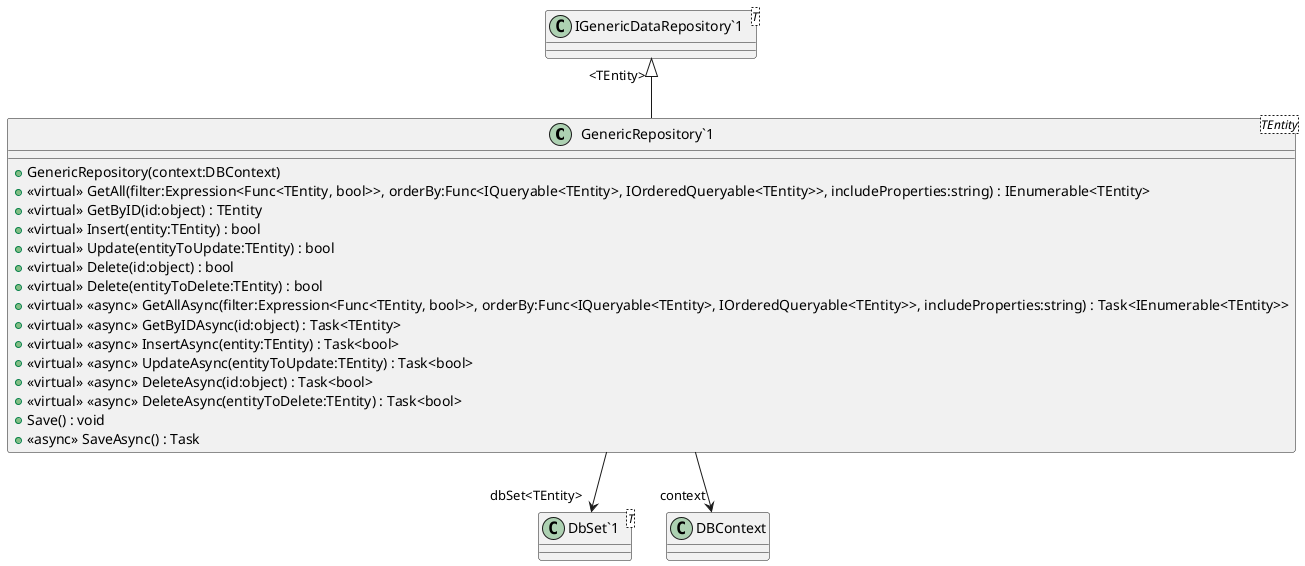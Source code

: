 @startuml
class "GenericRepository`1"<TEntity> {
    + GenericRepository(context:DBContext)
    + <<virtual>> GetAll(filter:Expression<Func<TEntity, bool>>, orderBy:Func<IQueryable<TEntity>, IOrderedQueryable<TEntity>>, includeProperties:string) : IEnumerable<TEntity>
    + <<virtual>> GetByID(id:object) : TEntity
    + <<virtual>> Insert(entity:TEntity) : bool
    + <<virtual>> Update(entityToUpdate:TEntity) : bool
    + <<virtual>> Delete(id:object) : bool
    + <<virtual>> Delete(entityToDelete:TEntity) : bool
    + <<virtual>> <<async>> GetAllAsync(filter:Expression<Func<TEntity, bool>>, orderBy:Func<IQueryable<TEntity>, IOrderedQueryable<TEntity>>, includeProperties:string) : Task<IEnumerable<TEntity>>
    + <<virtual>> <<async>> GetByIDAsync(id:object) : Task<TEntity>
    + <<virtual>> <<async>> InsertAsync(entity:TEntity) : Task<bool>
    + <<virtual>> <<async>> UpdateAsync(entityToUpdate:TEntity) : Task<bool>
    + <<virtual>> <<async>> DeleteAsync(id:object) : Task<bool>
    + <<virtual>> <<async>> DeleteAsync(entityToDelete:TEntity) : Task<bool>
    + Save() : void
    + <<async>> SaveAsync() : Task
}
class "IGenericDataRepository`1"<T> {
}
class "DbSet`1"<T> {
}
"IGenericDataRepository`1" "<TEntity>" <|-- "GenericRepository`1"
"GenericRepository`1" --> "context" DBContext
"GenericRepository`1" --> "dbSet<TEntity>" "DbSet`1"
@enduml
